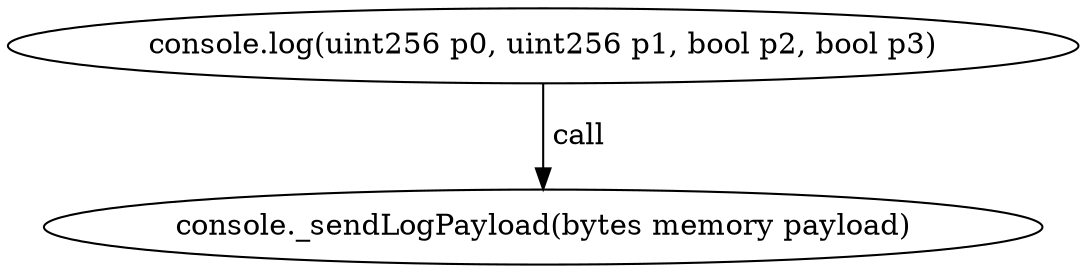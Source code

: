 digraph "" {
	graph [bb="0,0,435.69,124.8"];
	node [label="\N"];
	"console.log(uint256 p0, uint256 p1, bool p2, bool p3)"	 [height=0.5,
		pos="217.85,106.8",
		width=6.0513];
	"console._sendLogPayload(bytes memory payload)"	 [height=0.5,
		pos="217.85,18",
		width=5.7372];
	"console.log(uint256 p0, uint256 p1, bool p2, bool p3)" -> "console._sendLogPayload(bytes memory payload)" [key=call,
	label=" call",
	lp="229.7,62.4",
	pos="e,217.85,36.072 217.85,88.401 217.85,76.295 217.85,60.208 217.85,46.467"];
}
digraph "" {
	graph [bb="0,0,435.69,124.8"];
	node [label="\N"];
	"console.log(uint256 p0, uint256 p1, bool p2, bool p3)"	 [height=0.5,
		pos="217.85,106.8",
		width=6.0513];
	"console._sendLogPayload(bytes memory payload)"	 [height=0.5,
		pos="217.85,18",
		width=5.7372];
	"console.log(uint256 p0, uint256 p1, bool p2, bool p3)" -> "console._sendLogPayload(bytes memory payload)" [key=call,
	label=" call",
	lp="229.7,62.4",
	pos="e,217.85,36.072 217.85,88.401 217.85,76.295 217.85,60.208 217.85,46.467"];
}
